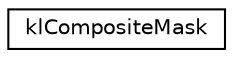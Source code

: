 digraph G
{
  edge [fontname="Helvetica",fontsize="10",labelfontname="Helvetica",labelfontsize="10"];
  node [fontname="Helvetica",fontsize="10",shape=record];
  rankdir=LR;
  Node1 [label="klCompositeMask",height=0.2,width=0.4,color="black", fillcolor="white", style="filled",URL="$classkl_composite_mask.html"];
}
